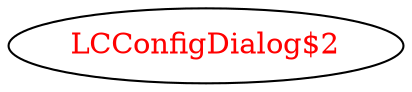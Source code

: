 digraph dependencyGraph {
 concentrate=true;
 ranksep="2.0";
 rankdir="LR"; 
 splines="ortho";
"LCConfigDialog$2" [fontcolor="red"];
}